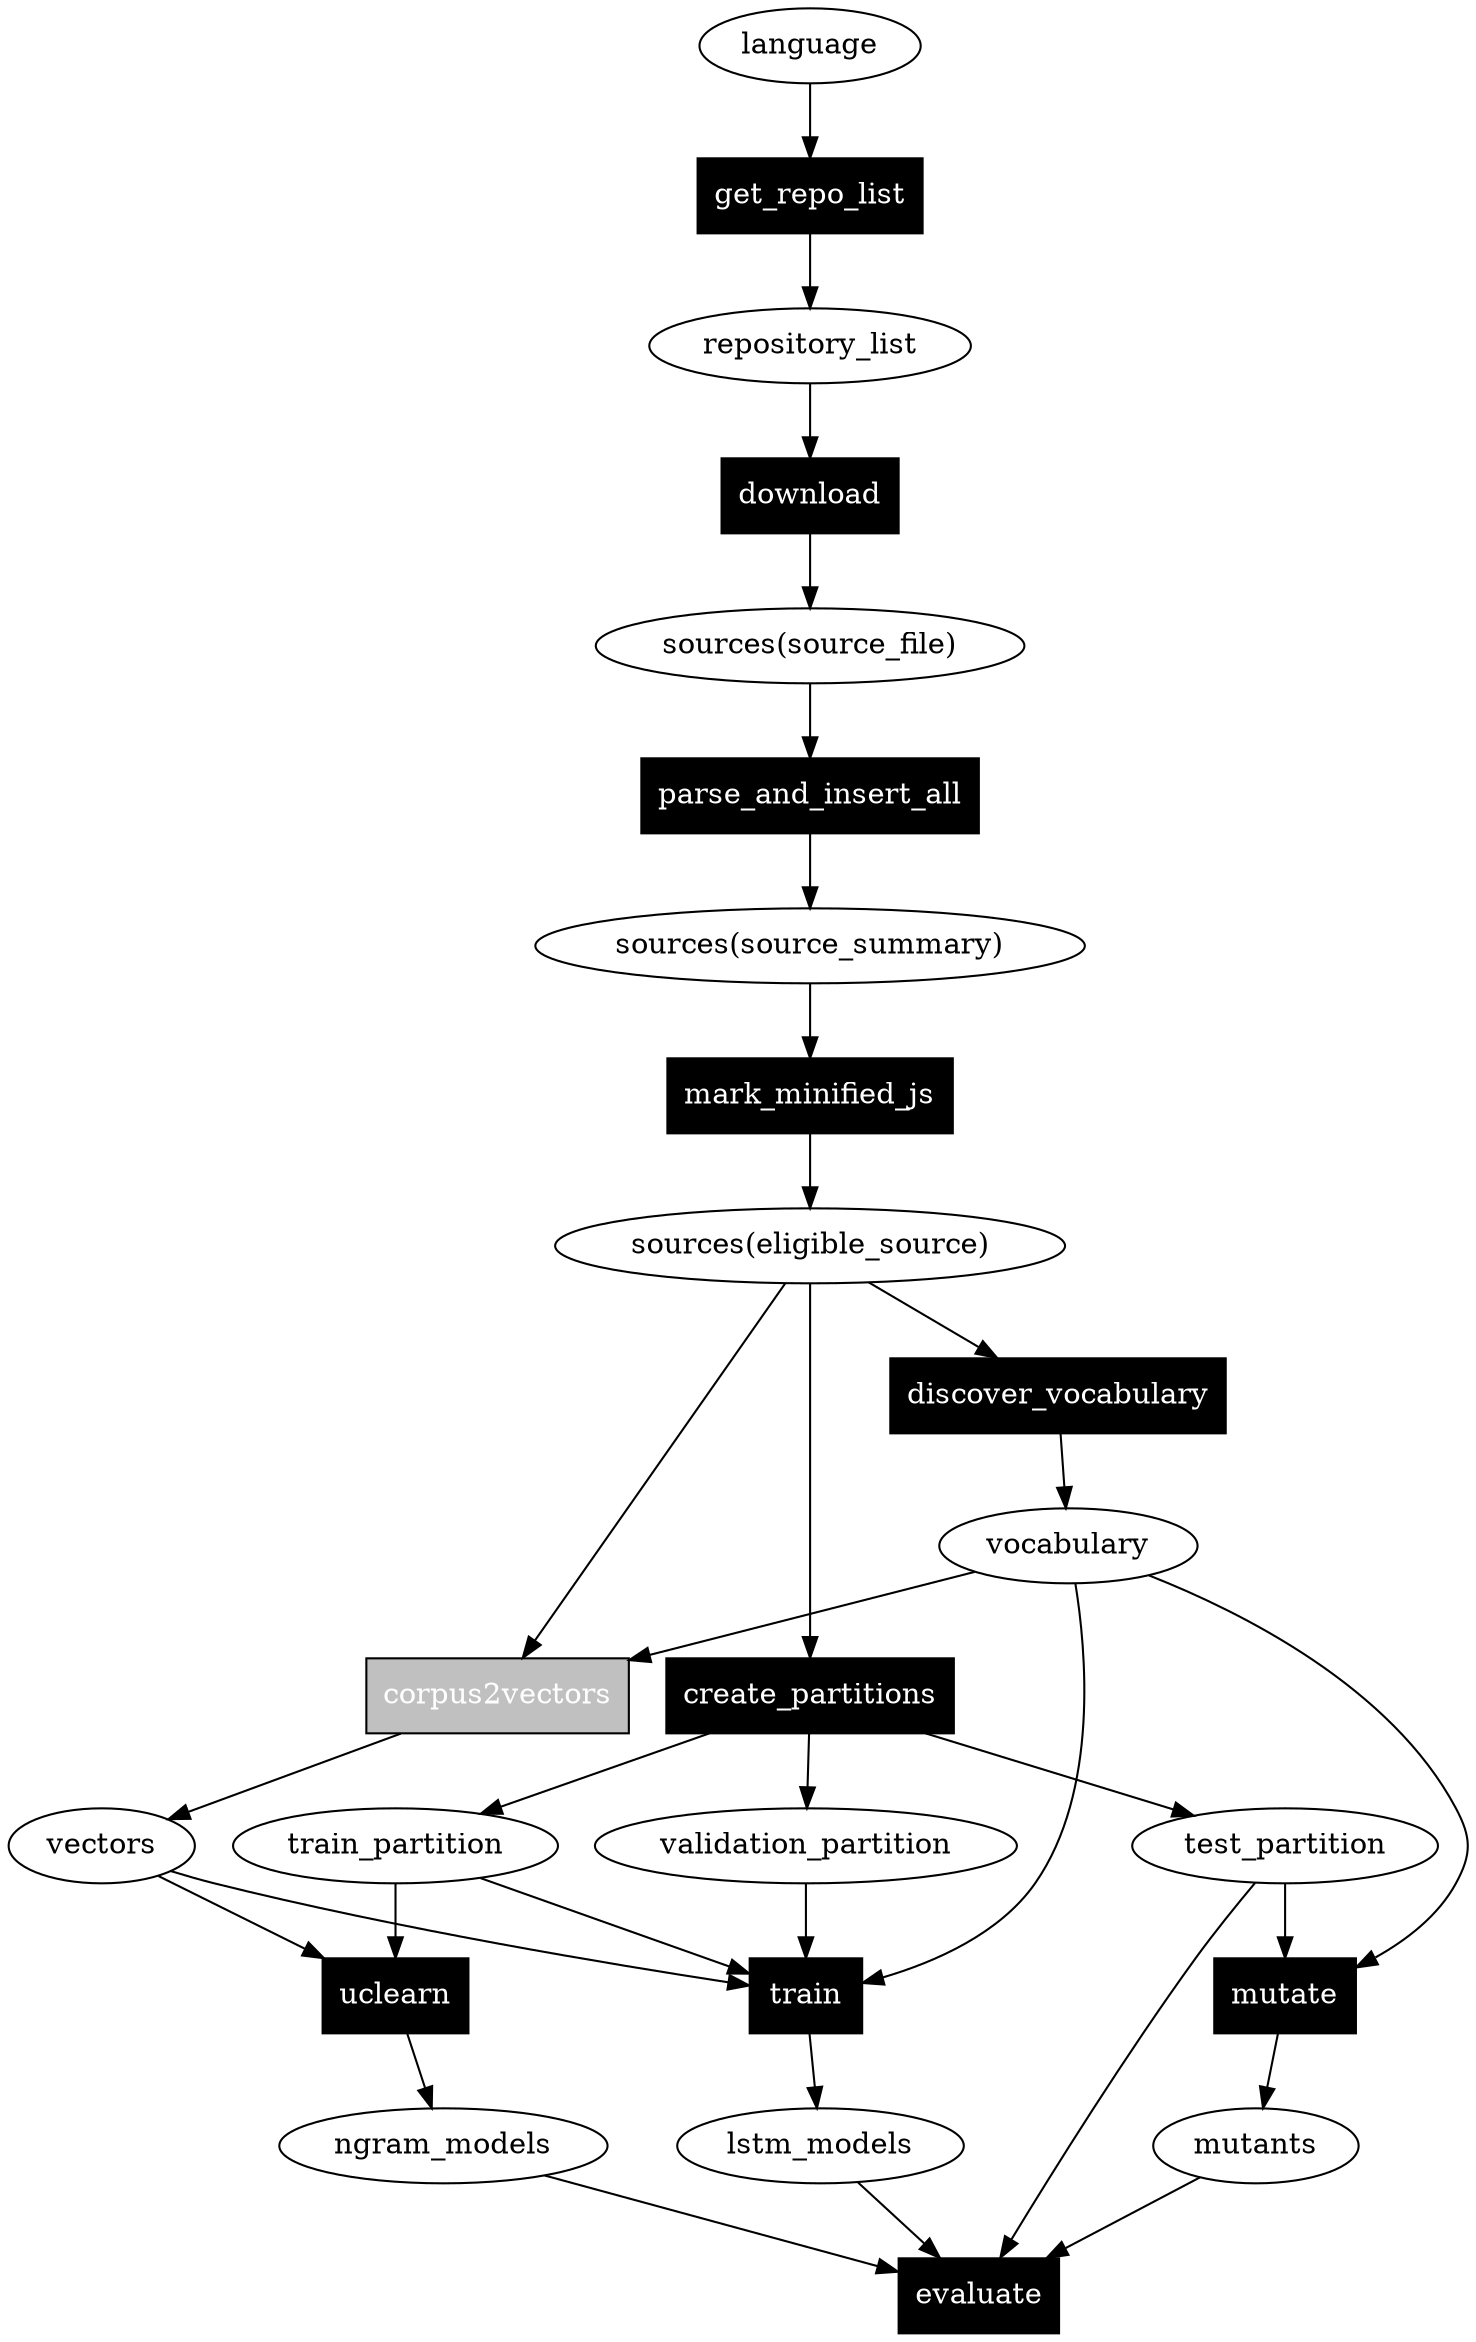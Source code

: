 /* Renders a bipartite graph of **programs** and **products**. */
digraph {
    rankdir=TB;

    /* These are tasks. */
    node [shape=box,style=filled,fillcolor=black,fontcolor=white];
    corpus2vectors [fillcolor=grey];
    discover_vocabulary;
    download;
    evaluate;
    mark_minified_js;
    get_repo_list;
    mutate;
    parse_and_insert_all;
    create_partitions;
    train;
    uclearn;

    /* The rest of the nodes are entities. */
    node [shape=ellipse,style=solid,fillcolor=white,fontcolor=black];

    /* Notation:

        sources(source_summary) means the table or view called
        "source_summary" in the "sources" SQLite3 database.

        If a file is in sources(source_summary), it has syntactically-correct
        source code (i.e., source_summary contains only parsable source code).

        sources(eligible_source) is a view containing source code:
         * That is syntatically-correct.
         * [JavaScript] Does not end in *.min.js or *-min.js
         * [JavaScript] Does not have a high token / line ratio
           (around 100 tokens-per-line is a high ratio).
    */

    /* {inputs} -> program -> {output} */
    { language } -> get_repo_list -> repository_list;
    { repository_list } -> download -> "sources(source_file)";
    { "sources(source_file)" } -> parse_and_insert_all -> "sources(source_summary)";
    { "sources(source_summary)" } -> mark_minified_js -> "sources(eligible_source)";
        /* This step is only applicable for JavaScript; it can be skipped for
         * other languages. */
    { "sources(eligible_source)" } -> discover_vocabulary -> vocabulary;
    { "sources(eligible_source)", vocabulary } -> corpus2vectors -> vectors;
    { "sources(eligible_source)" } -> create_partitions -> { train_partition, validation_partition, test_partition };
    { vectors, train_partition } -> uclearn -> ngram_models;
    { vectors, train_partition, validation_partition, vocabulary } -> train -> lstm_models;
    { test_partition, vocabulary } -> mutate -> mutants;
    { lstm_models, ngram_models, test_partition, mutants } -> evaluate;
}
